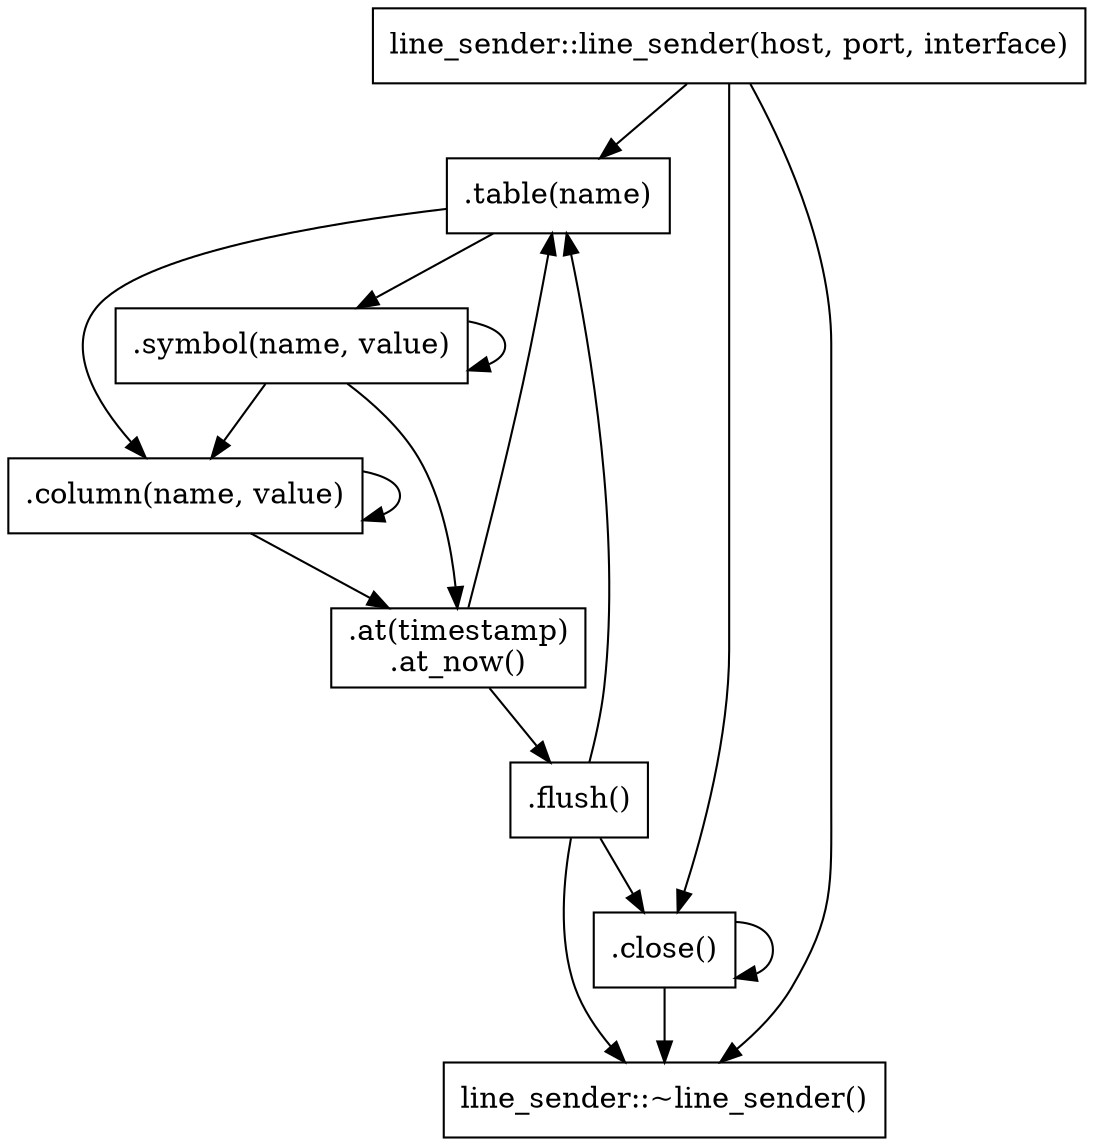 digraph line_sender_cpp_api {

  node [shape=box];

  line_sender -> table;
  line_sender -> close;
  close -> dtor;
  line_sender -> dtor;
  table -> symbol;
  symbol -> symbol;
  symbol -> column;
  symbol -> at;
  table -> column;
  column -> column;
  column -> at;
  at -> flush;
  flush -> close;
  flush -> dtor;
  at -> table;
  flush -> table;
  close -> close;
  
  line_sender [label="line_sender::line_sender(host, port, interface)"];
  table [label=".table(name)"];
  symbol [label=".symbol(name, value)"];
  column [label=".column(name, value)"]
  flush [label=".flush()"];
  close [label=".close()"];
  dtor [label="line_sender::~line_sender()"];
  at [label=".at(timestamp)\n.at_now()"];
}
